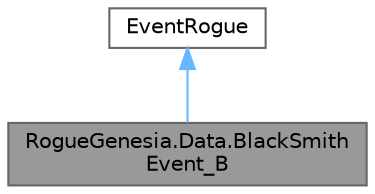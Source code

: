digraph "RogueGenesia.Data.BlackSmithEvent_B"
{
 // LATEX_PDF_SIZE
  bgcolor="transparent";
  edge [fontname=Helvetica,fontsize=10,labelfontname=Helvetica,labelfontsize=10];
  node [fontname=Helvetica,fontsize=10,shape=box,height=0.2,width=0.4];
  Node1 [label="RogueGenesia.Data.BlackSmith\lEvent_B",height=0.2,width=0.4,color="gray40", fillcolor="grey60", style="filled", fontcolor="black",tooltip=" "];
  Node2 -> Node1 [dir="back",color="steelblue1",style="solid"];
  Node2 [label="EventRogue",height=0.2,width=0.4,color="gray40", fillcolor="white", style="filled",URL="$class_rogue_genesia_1_1_data_1_1_event_rogue.html",tooltip=" "];
}
